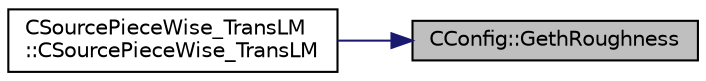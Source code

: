 digraph "CConfig::GethRoughness"
{
 // LATEX_PDF_SIZE
  edge [fontname="Helvetica",fontsize="10",labelfontname="Helvetica",labelfontsize="10"];
  node [fontname="Helvetica",fontsize="10",shape=record];
  rankdir="RL";
  Node1 [label="CConfig::GethRoughness",height=0.2,width=0.4,color="black", fillcolor="grey75", style="filled", fontcolor="black",tooltip="Get RMS roughness for Transtion model from config."];
  Node1 -> Node2 [dir="back",color="midnightblue",fontsize="10",style="solid",fontname="Helvetica"];
  Node2 [label="CSourcePieceWise_TransLM\l::CSourcePieceWise_TransLM",height=0.2,width=0.4,color="black", fillcolor="white", style="filled",URL="$classCSourcePieceWise__TransLM.html#a2820c18cbbc4ca571b511a2b069fb9bd",tooltip="Constructor of the class."];
}
